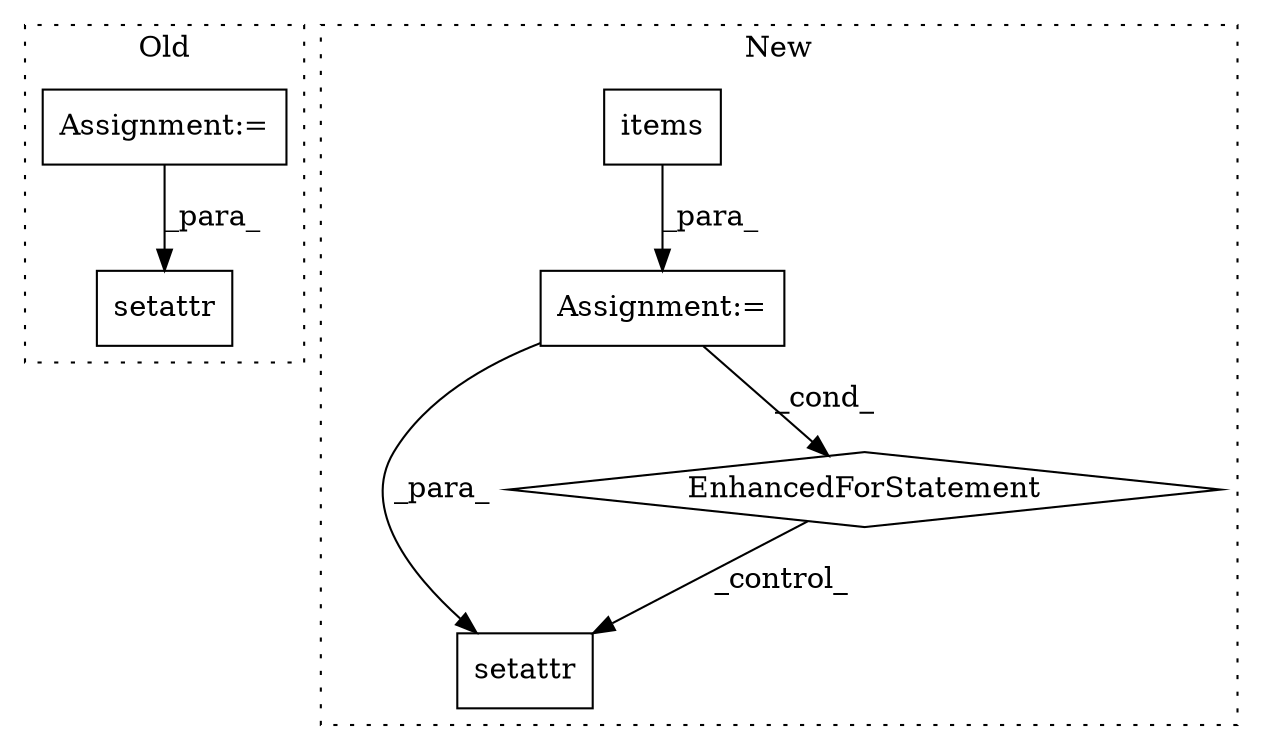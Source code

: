 digraph G {
subgraph cluster0 {
1 [label="setattr" a="32" s="7068,7091" l="8,1" shape="box"];
6 [label="Assignment:=" a="7" s="6675,6785" l="57,2" shape="box"];
label = "Old";
style="dotted";
}
subgraph cluster1 {
2 [label="items" a="32" s="2505" l="7" shape="box"];
3 [label="Assignment:=" a="7" s="2408,2513" l="65,2" shape="box"];
4 [label="setattr" a="32" s="2665,2692" l="8,1" shape="box"];
5 [label="EnhancedForStatement" a="70" s="2408,2513" l="65,2" shape="diamond"];
label = "New";
style="dotted";
}
2 -> 3 [label="_para_"];
3 -> 5 [label="_cond_"];
3 -> 4 [label="_para_"];
5 -> 4 [label="_control_"];
6 -> 1 [label="_para_"];
}